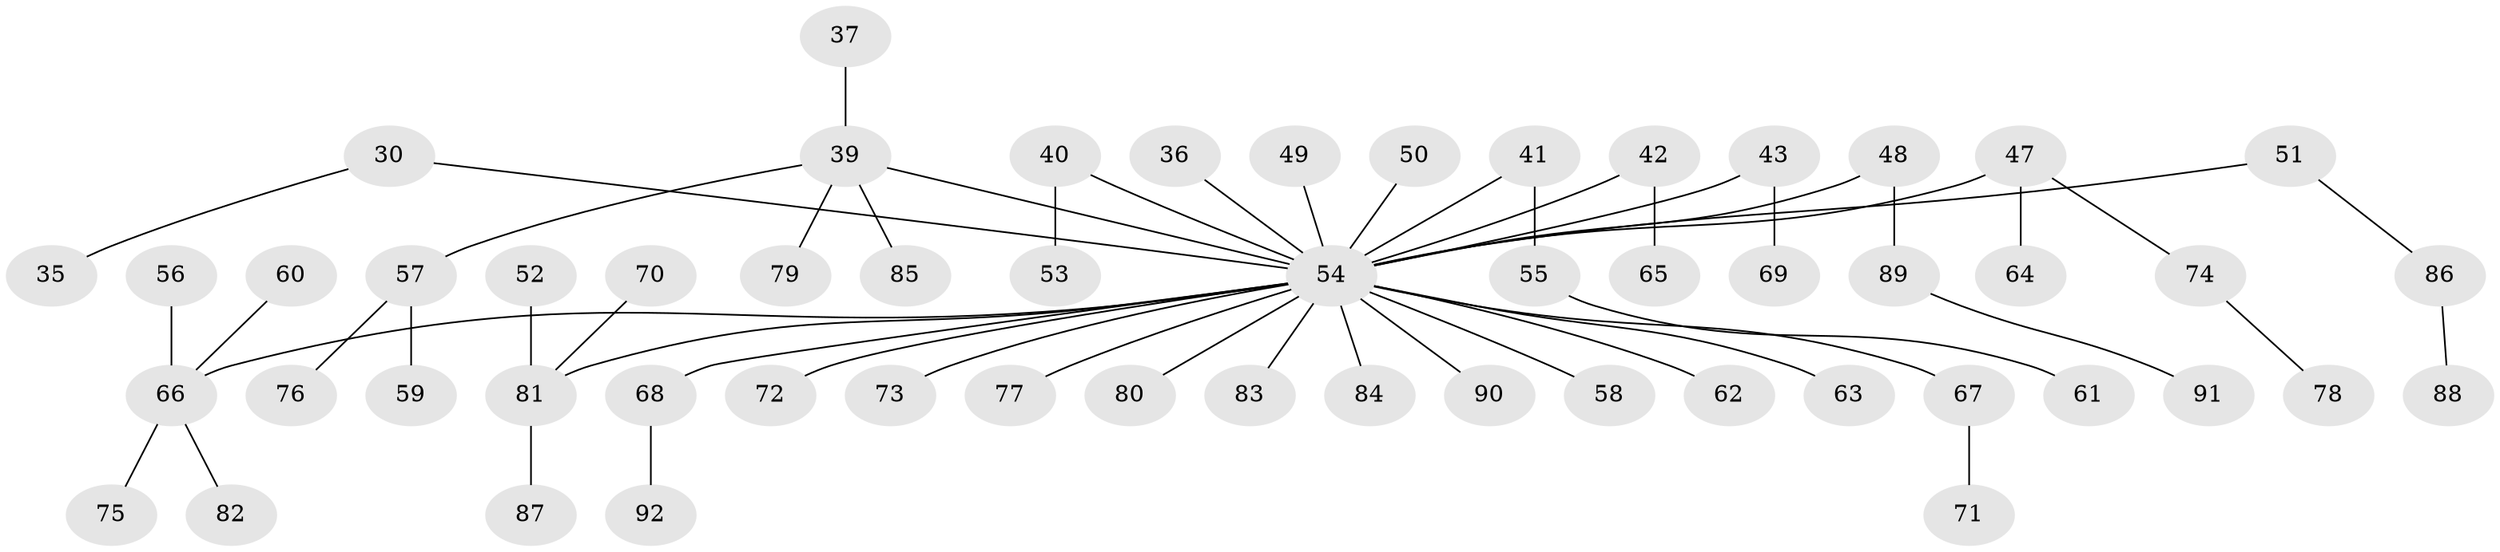 // original degree distribution, {4: 0.09782608695652174, 8: 0.010869565217391304, 3: 0.14130434782608695, 2: 0.2826086956521739, 5: 0.010869565217391304, 1: 0.45652173913043476}
// Generated by graph-tools (version 1.1) at 2025/56/03/04/25 21:56:50]
// undirected, 55 vertices, 54 edges
graph export_dot {
graph [start="1"]
  node [color=gray90,style=filled];
  30;
  35;
  36;
  37;
  39 [super="+13+21+24"];
  40 [super="+29"];
  41 [super="+8"];
  42;
  43;
  47 [super="+45"];
  48;
  49;
  50;
  51;
  52;
  53;
  54 [super="+44+25+14+38+26+33"];
  55;
  56;
  57;
  58;
  59;
  60;
  61;
  62;
  63;
  64;
  65;
  66 [super="+34"];
  67;
  68;
  69;
  70;
  71;
  72;
  73;
  74;
  75;
  76;
  77;
  78;
  79;
  80;
  81 [super="+46"];
  82;
  83;
  84;
  85;
  86;
  87;
  88;
  89;
  90;
  91;
  92;
  30 -- 35;
  30 -- 54;
  36 -- 54;
  37 -- 39;
  39 -- 57;
  39 -- 79;
  39 -- 85;
  39 -- 54;
  40 -- 53;
  40 -- 54;
  41 -- 55;
  41 -- 54;
  42 -- 65;
  42 -- 54;
  43 -- 69;
  43 -- 54;
  47 -- 64;
  47 -- 74;
  47 -- 54;
  48 -- 89;
  48 -- 54;
  49 -- 54;
  50 -- 54;
  51 -- 86;
  51 -- 54;
  52 -- 81;
  54 -- 84;
  54 -- 66;
  54 -- 68;
  54 -- 72;
  54 -- 73;
  54 -- 77;
  54 -- 80;
  54 -- 81;
  54 -- 83;
  54 -- 90;
  54 -- 58;
  54 -- 63;
  54 -- 67;
  54 -- 62;
  55 -- 61;
  56 -- 66;
  57 -- 59;
  57 -- 76;
  60 -- 66;
  66 -- 82;
  66 -- 75;
  67 -- 71;
  68 -- 92;
  70 -- 81;
  74 -- 78;
  81 -- 87;
  86 -- 88;
  89 -- 91;
}

